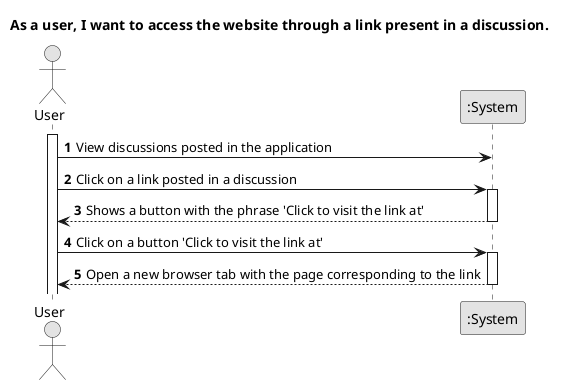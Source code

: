 @startuml
skinparam monochrome true
skinparam packageStyle rectangle
skinparam shadowing false

title As a user, I want to access the website through a link present in a discussion.

autonumber

actor "User" as User
participant ":System" as System

activate User

    User -> System : View discussions posted in the application
    User -> System : Click on a link posted in a discussion 
    activate System

        System --> User : Shows a button with the phrase 'Click to visit the link at'
    deactivate System
  
    User -> System : Click on a button 'Click to visit the link at'
    activate System

        System --> User: Open a new browser tab with the page corresponding to the link
    deactivate System
@enduml